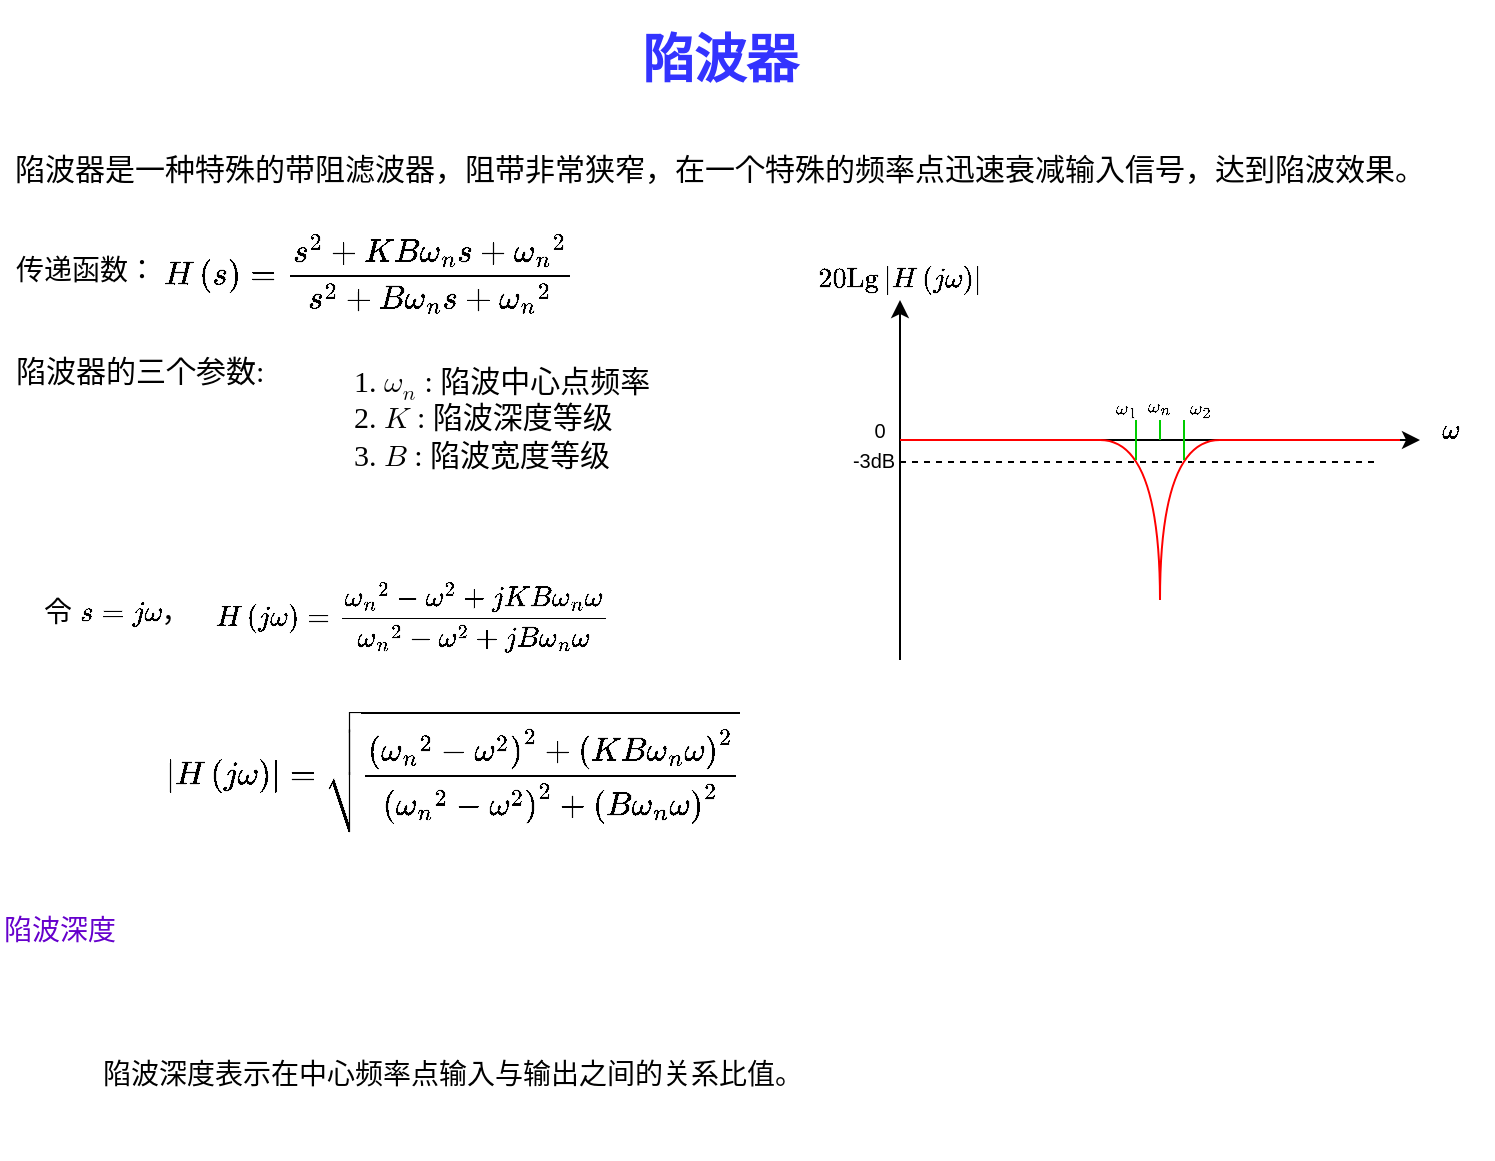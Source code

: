 <mxfile version="28.1.0">
  <diagram name="第 1 页" id="FaE2WmmqIbeJhJUzbk5Q">
    <mxGraphModel dx="987" dy="616" grid="1" gridSize="10" guides="1" tooltips="1" connect="1" arrows="1" fold="1" page="1" pageScale="1" pageWidth="827" pageHeight="1169" math="1" shadow="0">
      <root>
        <mxCell id="0" />
        <mxCell id="1" parent="0" />
        <mxCell id="cV3VLb_g4MpRarHLT8mB-1" value="陷波器" style="text;html=1;align=center;verticalAlign=middle;whiteSpace=wrap;rounded=0;fontSize=26;fontFamily=Comic Sans MS;fontColor=#3333FF;fontStyle=1" vertex="1" parent="1">
          <mxGeometry x="250" y="40" width="280" height="60" as="geometry" />
        </mxCell>
        <mxCell id="cV3VLb_g4MpRarHLT8mB-2" value="&lt;div style=&quot;color: rgb(0, 0, 0); font-weight: normal; line-height: 19px; white-space: pre;&quot;&gt;&lt;div&gt;&lt;span style=&quot;color: rgb(0, 0, 0);&quot;&gt;陷波器是一种特殊的带阻滤波器，阻带非常狭窄，在一个特殊的频率点迅速衰减输入信号，达到陷波效果。&lt;/span&gt;&lt;/div&gt;&lt;/div&gt;" style="text;html=1;align=center;verticalAlign=middle;whiteSpace=wrap;rounded=0;fontSize=15;labelBackgroundColor=none;fontFamily=Comic Sans MS;" vertex="1" parent="1">
          <mxGeometry x="30" y="110" width="720" height="30" as="geometry" />
        </mxCell>
        <mxCell id="cV3VLb_g4MpRarHLT8mB-3" value="&lt;span style=&quot;color: rgb(0, 0, 0); font-family: -apple-system, BlinkMacSystemFont, &amp;quot;Segoe WPC&amp;quot;, &amp;quot;Segoe UI&amp;quot;, system-ui, Ubuntu, &amp;quot;Droid Sans&amp;quot;, sans-serif; font-size: 14px; font-style: normal; font-variant-ligatures: normal; font-variant-caps: normal; font-weight: 400; letter-spacing: normal; orphans: 2; text-align: start; text-indent: 0px; text-transform: none; widows: 2; word-spacing: 0px; -webkit-text-stroke-width: 0px; white-space: normal; text-decoration-thickness: initial; text-decoration-style: initial; text-decoration-color: initial; display: inline !important; float: none;&quot;&gt;传递函数：&lt;/span&gt;" style="text;whiteSpace=wrap;html=1;" vertex="1" parent="1">
          <mxGeometry x="36" y="160" width="100" height="40" as="geometry" />
        </mxCell>
        <mxCell id="cV3VLb_g4MpRarHLT8mB-4" value="\[H\left( s \right) = \frac{{{s^2} + KB{\omega _n}s + {\omega _n}^2}}{{{s^2} + B{\omega _n}s + {\omega _n}^2}}\]" style="text;whiteSpace=wrap;html=1;fontSize=14;" vertex="1" parent="1">
          <mxGeometry x="110" y="136" width="240" height="60" as="geometry" />
        </mxCell>
        <mxCell id="cV3VLb_g4MpRarHLT8mB-5" value="&lt;span style=&quot;font-style: normal; font-variant-ligatures: normal; font-variant-caps: normal; font-weight: 400; letter-spacing: normal; orphans: 2; text-align: justify; text-indent: 0px; text-transform: none; widows: 2; word-spacing: 0px; -webkit-text-stroke-width: 0px; white-space: normal; text-decoration-thickness: initial; text-decoration-style: initial; text-decoration-color: initial; float: none; display: inline !important;&quot;&gt;陷波器的三个参数:&lt;/span&gt;" style="text;whiteSpace=wrap;html=1;fontSize=15;fontFamily=Comic Sans MS;labelBackgroundColor=none;fontColor=default;" vertex="1" parent="1">
          <mxGeometry x="36" y="210" width="180" height="50" as="geometry" />
        </mxCell>
        <UserObject label="&lt;ol style=&quot;font-style: normal; font-variant-ligatures: normal; font-variant-caps: normal; font-weight: 400; letter-spacing: normal; orphans: 2; text-align: justify; text-indent: 0px; text-transform: none; widows: 2; word-spacing: 0px; -webkit-text-stroke-width: 0px; white-space: normal; text-decoration-thickness: initial; text-decoration-style: initial; text-decoration-color: initial;&quot;&gt;&lt;li&gt;&lt;span class=&quot;katex&quot;&gt;&lt;span class=&quot;katex-mathml&quot;&gt;&lt;math xmlns=&quot;http://www.w3.org/1998/Math/MathML&quot;&gt;&lt;mrow&gt;&lt;msub&gt;&lt;mi&gt;ω&lt;/mi&gt;&lt;mi&gt;n&lt;/mi&gt;&lt;/msub&gt;&lt;/mrow&gt;&lt;/math&gt;&lt;/span&gt;&lt;span aria-hidden=&quot;true&quot; class=&quot;katex-html&quot;&gt;&lt;span class=&quot;base&quot;&gt;&lt;span class=&quot;mord&quot;&gt;&lt;span class=&quot;msupsub&quot;&gt;&lt;span class=&quot;vlist-t vlist-t2&quot;&gt;&lt;span class=&quot;vlist-r&quot;&gt;&lt;span class=&quot;vlist-s&quot;&gt;​&lt;/span&gt;&lt;/span&gt;&lt;span class=&quot;vlist-r&quot;&gt;&lt;span style=&quot;height: 0.15em;&quot; class=&quot;vlist&quot;&gt;&lt;span&gt;&lt;/span&gt;&lt;/span&gt;&lt;/span&gt;&lt;/span&gt;&lt;/span&gt;&lt;/span&gt;&lt;/span&gt;&lt;/span&gt;&lt;/span&gt;&lt;span&gt;&amp;nbsp;&lt;/span&gt;: 陷波中心点频率&lt;/li&gt;&lt;li&gt;&lt;span class=&quot;katex&quot;&gt;&lt;span class=&quot;katex-mathml&quot;&gt;&lt;math xmlns=&quot;http://www.w3.org/1998/Math/MathML&quot;&gt;&lt;mrow&gt;&lt;mi&gt;&lt;br&gt;&lt;/mi&gt;&lt;mi&gt;&lt;/mi&gt;&lt;mi&gt;K&lt;/mi&gt;&lt;/mrow&gt;&lt;/math&gt;&lt;/span&gt;&lt;/span&gt;&lt;span&gt;&amp;nbsp;&lt;/span&gt;: 陷波深度等级&lt;/li&gt;&lt;li&gt;&lt;span class=&quot;katex&quot;&gt;&lt;span class=&quot;katex-mathml&quot;&gt;&lt;math xmlns=&quot;http://www.w3.org/1998/Math/MathML&quot;&gt;&lt;mrow&gt;&lt;mi&gt;B&lt;/mi&gt;&lt;/mrow&gt;&lt;/math&gt;&lt;/span&gt;&lt;/span&gt;&lt;span&gt;&amp;nbsp;&lt;/span&gt;: 陷波宽度等级&lt;/li&gt;&lt;/ol&gt;" link="&lt;ol style=&quot;color: rgb(85, 85, 85); font-family: Lato, &amp;quot;PingFang SC&amp;quot;, &amp;quot;Microsoft YaHei&amp;quot;, sans-serif; font-size: 18px; font-style: normal; font-variant-ligatures: normal; font-variant-caps: normal; font-weight: 400; letter-spacing: normal; orphans: 2; text-align: justify; text-indent: 0px; text-transform: none; widows: 2; word-spacing: 0px; -webkit-text-stroke-width: 0px; white-space: normal; background-color: rgb(255, 255, 255); text-decoration-thickness: initial; text-decoration-style: initial; text-decoration-color: initial;&quot;&gt;&lt;li&gt;&lt;span class=&quot;katex&quot;&gt;&lt;span class=&quot;katex-mathml&quot;&gt;&lt;math xmlns=&quot;http://www.w3.org/1998/Math/MathML&quot;&gt;&lt;mrow&gt;&lt;msub&gt;&lt;mi&gt;ω&lt;/mi&gt;&lt;mi&gt;n&lt;/mi&gt;&lt;/msub&gt;&lt;/mrow&gt;&lt;/math&gt;&lt;/span&gt;&lt;span class=&quot;katex-html&quot; aria-hidden=&quot;true&quot;&gt;&lt;span class=&quot;base&quot;&gt;&lt;span class=&quot;strut&quot; style=&quot;height: 0.581em; vertical-align: -0.15em;&quot;&gt;&lt;/span&gt;&lt;span class=&quot;mord&quot;&gt;&lt;span class=&quot;mord mathnormal&quot; style=&quot;margin-right: 0.036em;&quot;&gt;ω&lt;/span&gt;&lt;span class=&quot;msupsub&quot;&gt;&lt;span class=&quot;vlist-t vlist-t2&quot;&gt;&lt;span class=&quot;vlist-r&quot;&gt;&lt;span class=&quot;vlist&quot; style=&quot;height: 0.151em;&quot;&gt;&lt;span style=&quot;top: -2.55em; margin-left: -0.036em; margin-right: 0.05em;&quot;&gt;&lt;span class=&quot;pstrut&quot; style=&quot;height: 2.7em;&quot;&gt;&lt;/span&gt;&lt;span class=&quot;sizing reset-size6 size3 mtight&quot;&gt;&lt;span class=&quot;mord mathnormal mtight&quot;&gt;n&lt;/span&gt;&lt;/span&gt;&lt;/span&gt;&lt;/span&gt;&lt;span class=&quot;vlist-s&quot;&gt;​&lt;/span&gt;&lt;/span&gt;&lt;span class=&quot;vlist-r&quot;&gt;&lt;span class=&quot;vlist&quot; style=&quot;height: 0.15em;&quot;&gt;&lt;span&gt;&lt;/span&gt;&lt;/span&gt;&lt;/span&gt;&lt;/span&gt;&lt;/span&gt;&lt;/span&gt;&lt;/span&gt;&lt;/span&gt;&lt;/span&gt;&lt;span&gt;&amp;nbsp;&lt;/span&gt;: 陷波中心点频率&lt;/li&gt;&lt;li&gt;&lt;span class=&quot;katex&quot;&gt;&lt;span class=&quot;katex-mathml&quot;&gt;&lt;math xmlns=&quot;http://www.w3.org/1998/Math/MathML&quot;&gt;&lt;mrow&gt;&lt;mi&gt;K&lt;/mi&gt;&lt;/mrow&gt;&lt;/math&gt;&lt;/span&gt;&lt;span class=&quot;katex-html&quot; aria-hidden=&quot;true&quot;&gt;&lt;span class=&quot;base&quot;&gt;&lt;span class=&quot;strut&quot; style=&quot;height: 0.683em; vertical-align: 0em;&quot;&gt;&lt;/span&gt;&lt;span class=&quot;mord mathnormal&quot; style=&quot;margin-right: 0.072em;&quot;&gt;K&lt;/span&gt;&lt;/span&gt;&lt;/span&gt;&lt;/span&gt;&lt;span&gt;&amp;nbsp;&lt;/span&gt;: 陷波深度等级&lt;/li&gt;&lt;li&gt;&lt;span class=&quot;katex&quot;&gt;&lt;span class=&quot;katex-mathml&quot;&gt;&lt;math xmlns=&quot;http://www.w3.org/1998/Math/MathML&quot;&gt;&lt;mrow&gt;&lt;mi&gt;B&lt;/mi&gt;&lt;/mrow&gt;&lt;/math&gt;&lt;/span&gt;&lt;span class=&quot;katex-html&quot; aria-hidden=&quot;true&quot;&gt;&lt;span class=&quot;base&quot;&gt;&lt;span class=&quot;strut&quot; style=&quot;height: 0.683em; vertical-align: 0em;&quot;&gt;&lt;/span&gt;&lt;span class=&quot;mord mathnormal&quot; style=&quot;margin-right: 0.05em;&quot;&gt;B&lt;/span&gt;&lt;/span&gt;&lt;/span&gt;&lt;/span&gt;&lt;span&gt;&amp;nbsp;&lt;/span&gt;: 陷波宽度等级&lt;/li&gt;&lt;/ol&gt;" id="cV3VLb_g4MpRarHLT8mB-6">
          <mxCell style="text;whiteSpace=wrap;html=1;fontSize=15;fontFamily=Comic Sans MS;labelBackgroundColor=none;fontColor=default;" vertex="1" parent="1">
            <mxGeometry x="180" y="200" width="260" height="90" as="geometry" />
          </mxCell>
        </UserObject>
        <mxCell id="cV3VLb_g4MpRarHLT8mB-7" value="" style="endArrow=classic;html=1;rounded=0;" edge="1" parent="1">
          <mxGeometry width="50" height="50" relative="1" as="geometry">
            <mxPoint x="480" y="260" as="sourcePoint" />
            <mxPoint x="740" y="260" as="targetPoint" />
          </mxGeometry>
        </mxCell>
        <mxCell id="cV3VLb_g4MpRarHLT8mB-8" value="" style="endArrow=classic;html=1;rounded=0;" edge="1" parent="1">
          <mxGeometry width="50" height="50" relative="1" as="geometry">
            <mxPoint x="480" y="370" as="sourcePoint" />
            <mxPoint x="480" y="190" as="targetPoint" />
          </mxGeometry>
        </mxCell>
        <mxCell id="cV3VLb_g4MpRarHLT8mB-9" value="" style="curved=1;endArrow=none;html=1;rounded=0;endFill=0;strokeColor=#FF0000;" edge="1" parent="1">
          <mxGeometry width="50" height="50" relative="1" as="geometry">
            <mxPoint x="610" y="340" as="sourcePoint" />
            <mxPoint x="580" y="260" as="targetPoint" />
            <Array as="points">
              <mxPoint x="610" y="260" />
            </Array>
          </mxGeometry>
        </mxCell>
        <mxCell id="cV3VLb_g4MpRarHLT8mB-10" value="" style="curved=1;endArrow=none;html=1;rounded=0;endFill=0;strokeColor=#FF0000;" edge="1" parent="1">
          <mxGeometry width="50" height="50" relative="1" as="geometry">
            <mxPoint x="610" y="340" as="sourcePoint" />
            <mxPoint x="640" y="260" as="targetPoint" />
            <Array as="points">
              <mxPoint x="610" y="260" />
            </Array>
          </mxGeometry>
        </mxCell>
        <mxCell id="cV3VLb_g4MpRarHLT8mB-12" value="&lt;span style=&quot;color: rgb(0, 0, 0); font-family: Helvetica; font-size: 12px; font-style: normal; font-variant-ligatures: normal; font-variant-caps: normal; font-weight: 400; letter-spacing: normal; orphans: 2; text-align: left; text-indent: 0px; text-transform: none; widows: 2; word-spacing: 0px; -webkit-text-stroke-width: 0px; white-space: normal; background-color: rgb(236, 236, 236); text-decoration-thickness: initial; text-decoration-style: initial; text-decoration-color: initial; float: none; display: inline !important;&quot;&gt;\[\omega \]&lt;/span&gt;" style="text;html=1;align=center;verticalAlign=middle;whiteSpace=wrap;rounded=0;" vertex="1" parent="1">
          <mxGeometry x="740" y="240" width="30" height="30" as="geometry" />
        </mxCell>
        <mxCell id="cV3VLb_g4MpRarHLT8mB-13" value="\[20{\rm{Lg}}\left| {H\left( {j\omega } \right)} \right|\]" style="text;html=1;align=center;verticalAlign=middle;whiteSpace=wrap;rounded=0;" vertex="1" parent="1">
          <mxGeometry x="440" y="165" width="80" height="30" as="geometry" />
        </mxCell>
        <mxCell id="cV3VLb_g4MpRarHLT8mB-15" value="" style="endArrow=none;dashed=1;html=1;rounded=0;" edge="1" parent="1">
          <mxGeometry width="50" height="50" relative="1" as="geometry">
            <mxPoint x="480" y="271" as="sourcePoint" />
            <mxPoint x="720" y="271" as="targetPoint" />
          </mxGeometry>
        </mxCell>
        <mxCell id="cV3VLb_g4MpRarHLT8mB-16" value="0" style="text;html=1;align=center;verticalAlign=middle;whiteSpace=wrap;rounded=0;fontSize=10;" vertex="1" parent="1">
          <mxGeometry x="460" y="245" width="20" height="20" as="geometry" />
        </mxCell>
        <mxCell id="cV3VLb_g4MpRarHLT8mB-17" value="-3dB" style="text;html=1;align=center;verticalAlign=middle;whiteSpace=wrap;rounded=0;fontSize=10;" vertex="1" parent="1">
          <mxGeometry x="457" y="260" width="20" height="20" as="geometry" />
        </mxCell>
        <mxCell id="cV3VLb_g4MpRarHLT8mB-18" value="" style="endArrow=none;html=1;rounded=0;fontColor=#FF0000;strokeColor=#FF0000;" edge="1" parent="1">
          <mxGeometry width="50" height="50" relative="1" as="geometry">
            <mxPoint x="480" y="260" as="sourcePoint" />
            <mxPoint x="580" y="260" as="targetPoint" />
          </mxGeometry>
        </mxCell>
        <mxCell id="cV3VLb_g4MpRarHLT8mB-19" value="" style="endArrow=none;html=1;rounded=0;fontColor=#FF0000;strokeColor=#FF0000;" edge="1" parent="1">
          <mxGeometry width="50" height="50" relative="1" as="geometry">
            <mxPoint x="640" y="260" as="sourcePoint" />
            <mxPoint x="730" y="260" as="targetPoint" />
          </mxGeometry>
        </mxCell>
        <mxCell id="cV3VLb_g4MpRarHLT8mB-20" value="" style="endArrow=none;html=1;rounded=0;fontColor=#00CC00;strokeColor=#00CC00;" edge="1" parent="1">
          <mxGeometry width="50" height="50" relative="1" as="geometry">
            <mxPoint x="598" y="270" as="sourcePoint" />
            <mxPoint x="598" y="250" as="targetPoint" />
          </mxGeometry>
        </mxCell>
        <mxCell id="cV3VLb_g4MpRarHLT8mB-21" value="" style="endArrow=none;html=1;rounded=0;fontColor=#00CC00;strokeColor=#00CC00;" edge="1" parent="1">
          <mxGeometry width="50" height="50" relative="1" as="geometry">
            <mxPoint x="622" y="270" as="sourcePoint" />
            <mxPoint x="622" y="250" as="targetPoint" />
          </mxGeometry>
        </mxCell>
        <mxCell id="cV3VLb_g4MpRarHLT8mB-22" value="" style="endArrow=none;html=1;rounded=0;fontColor=#00CC00;strokeColor=#00CC00;" edge="1" parent="1">
          <mxGeometry width="50" height="50" relative="1" as="geometry">
            <mxPoint x="610" y="260" as="sourcePoint" />
            <mxPoint x="610" y="250" as="targetPoint" />
          </mxGeometry>
        </mxCell>
        <mxCell id="cV3VLb_g4MpRarHLT8mB-23" value="\[{{\omega _n}}\]" style="text;html=1;align=center;verticalAlign=middle;whiteSpace=wrap;rounded=0;fontSize=8;" vertex="1" parent="1">
          <mxGeometry x="600" y="234" width="20" height="20" as="geometry" />
        </mxCell>
        <mxCell id="cV3VLb_g4MpRarHLT8mB-24" value="\[{{\omega _2}}\]" style="text;html=1;align=center;verticalAlign=middle;whiteSpace=wrap;rounded=0;fontSize=8;" vertex="1" parent="1">
          <mxGeometry x="620" y="235" width="20" height="20" as="geometry" />
        </mxCell>
        <mxCell id="cV3VLb_g4MpRarHLT8mB-25" value="\[{{\omega _1}}\]" style="text;html=1;align=center;verticalAlign=middle;whiteSpace=wrap;rounded=0;fontSize=8;" vertex="1" parent="1">
          <mxGeometry x="583" y="235" width="20" height="20" as="geometry" />
        </mxCell>
        <mxCell id="cV3VLb_g4MpRarHLT8mB-26" value="&lt;div style=&quot;color: rgb(0, 0, 0); font-weight: normal; line-height: 19px; white-space: pre;&quot;&gt;&lt;div&gt;&lt;span style=&quot;color: rgb(0, 0, 0);&quot;&gt;令 \(s=j\omega\)，&lt;/span&gt;&lt;/div&gt;&lt;/div&gt;" style="text;whiteSpace=wrap;html=1;fontFamily=Comic Sans MS;labelBackgroundColor=none;fontSize=14;" vertex="1" parent="1">
          <mxGeometry x="50" y="330" width="130" height="40" as="geometry" />
        </mxCell>
        <mxCell id="cV3VLb_g4MpRarHLT8mB-28" value="&#xa;&lt;span style=&quot;color: rgb(0, 0, 0); font-family: &amp;quot;Comic Sans MS&amp;quot;; font-style: normal; font-variant-ligatures: normal; font-variant-caps: normal; font-weight: 400; letter-spacing: normal; orphans: 2; text-indent: 0px; text-transform: none; widows: 2; word-spacing: 0px; -webkit-text-stroke-width: 0px; white-space: normal; background-color: rgb(236, 236, 236); text-decoration-thickness: initial; text-decoration-style: initial; text-decoration-color: initial; float: none; display: inline !important;&quot;&gt;\[H\left( {j\omega } \right) = \frac{{{\omega _n}^2 - {\omega ^2} + jKB{\omega _n}\omega }}{{{\omega _n}^2 - {\omega ^2} + jB{\omega _n}\omega }}\]&lt;/span&gt;&#xa;&#xa;" style="text;html=1;align=left;verticalAlign=middle;whiteSpace=wrap;rounded=0;fontSize=14;" vertex="1" parent="1">
          <mxGeometry x="136" y="322" width="240" height="70" as="geometry" />
        </mxCell>
        <mxCell id="cV3VLb_g4MpRarHLT8mB-30" value="\[\left| {H\left( {j\omega } \right)} \right| = \sqrt {\frac{{{{\left( {{\omega _n}^2 - {\omega ^2}} \right)}^2} + {{\left( {KB{\omega _n}\omega } \right)}^2}}}{{{{\left( {{\omega _n}^2 - {\omega ^2}} \right)}^2} + {{\left( {B{\omega _n}\omega } \right)}^2}}}} \]" style="text;html=1;align=center;verticalAlign=middle;whiteSpace=wrap;rounded=0;fontSize=14;" vertex="1" parent="1">
          <mxGeometry x="121" y="400" width="270" height="50" as="geometry" />
        </mxCell>
        <mxCell id="cV3VLb_g4MpRarHLT8mB-31" value="&#xa;&lt;div style=&quot;color: rgb(0, 0, 0); background-color: rgb(255, 255, 255); font-weight: normal; line-height: 19px; white-space: pre;&quot;&gt;&lt;div&gt;&lt;span style=&quot;color: #000000;&quot;&gt;陷波深度表示在中心频率点输入与输出之间的关系比值。&lt;/span&gt;&lt;/div&gt;&lt;/div&gt;&#xa;&#xa;" style="text;html=1;align=center;verticalAlign=middle;whiteSpace=wrap;rounded=0;fontFamily=Comic Sans MS;fontSize=14;" vertex="1" parent="1">
          <mxGeometry x="56.5" y="570" width="399" height="30" as="geometry" />
        </mxCell>
        <mxCell id="cV3VLb_g4MpRarHLT8mB-32" value="陷波深度" style="text;html=1;align=left;verticalAlign=middle;whiteSpace=wrap;rounded=0;fontColor=#6600CC;fontSize=14;" vertex="1" parent="1">
          <mxGeometry x="30" y="490" width="134.94" height="30" as="geometry" />
        </mxCell>
      </root>
    </mxGraphModel>
  </diagram>
</mxfile>
